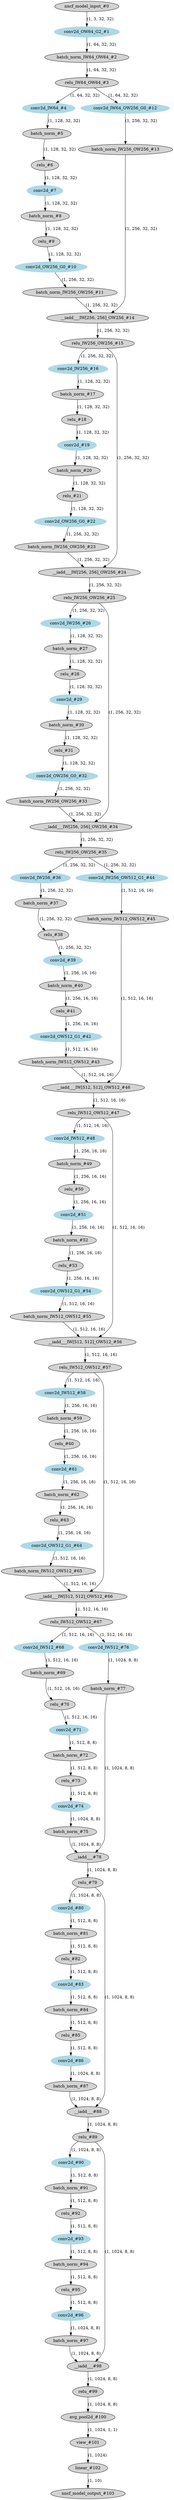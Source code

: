 strict digraph  {
"0 /nncf_model_input_0" [id=0, label="nncf_model_input_#0", style=filled, type=nncf_model_input];
"1 ResNeXt/NNCFConv2d[conv1]/conv2d_0" [color=lightblue, id=1, label="conv2d_OW64_G2_#1", style=filled, type=conv2d];
"2 ResNeXt/NNCFBatchNorm[bn1]/batch_norm_0" [id=2, label="batch_norm_IW64_OW64_#2", style=filled, type=batch_norm];
"3 ResNeXt/relu_0" [id=3, label="relu_IW64_OW64_#3", style=filled, type=relu];
"4 ResNeXt/Sequential[layer1]/Block[0]/NNCFConv2d[conv1]/conv2d_0" [color=lightblue, id=4, label="conv2d_IW64_#4", style=filled, type=conv2d];
"5 ResNeXt/Sequential[layer1]/Block[0]/NNCFBatchNorm[bn1]/batch_norm_0" [id=5, label="batch_norm_#5", style=filled, type=batch_norm];
"6 ResNeXt/Sequential[layer1]/Block[0]/relu_0" [id=6, label="relu_#6", style=filled, type=relu];
"7 ResNeXt/Sequential[layer1]/Block[0]/NNCFConv2d[conv2]/conv2d_0" [color=lightblue, id=7, label="conv2d_#7", style=filled, type=conv2d];
"8 ResNeXt/Sequential[layer1]/Block[0]/NNCFBatchNorm[bn2]/batch_norm_0" [id=8, label="batch_norm_#8", style=filled, type=batch_norm];
"9 ResNeXt/Sequential[layer1]/Block[0]/relu_1" [id=9, label="relu_#9", style=filled, type=relu];
"10 ResNeXt/Sequential[layer1]/Block[0]/NNCFConv2d[conv3]/conv2d_0" [color=lightblue, id=10, label="conv2d_OW256_G0_#10", style=filled, type=conv2d];
"11 ResNeXt/Sequential[layer1]/Block[0]/NNCFBatchNorm[bn3]/batch_norm_0" [id=11, label="batch_norm_IW256_OW256_#11", style=filled, type=batch_norm];
"12 ResNeXt/Sequential[layer1]/Block[0]/Sequential[shortcut]/NNCFConv2d[0]/conv2d_0" [color=lightblue, id=12, label="conv2d_IW64_OW256_G0_#12", style=filled, type=conv2d];
"13 ResNeXt/Sequential[layer1]/Block[0]/Sequential[shortcut]/NNCFBatchNorm[1]/batch_norm_0" [id=13, label="batch_norm_IW256_OW256_#13", style=filled, type=batch_norm];
"14 ResNeXt/Sequential[layer1]/Block[0]/__iadd___0" [id=14, label="__iadd___IW[256, 256]_OW256_#14", style=filled, type=__iadd__];
"15 ResNeXt/Sequential[layer1]/Block[0]/relu_2" [id=15, label="relu_IW256_OW256_#15", style=filled, type=relu];
"16 ResNeXt/Sequential[layer1]/Block[1]/NNCFConv2d[conv1]/conv2d_0" [color=lightblue, id=16, label="conv2d_IW256_#16", style=filled, type=conv2d];
"17 ResNeXt/Sequential[layer1]/Block[1]/NNCFBatchNorm[bn1]/batch_norm_0" [id=17, label="batch_norm_#17", style=filled, type=batch_norm];
"18 ResNeXt/Sequential[layer1]/Block[1]/relu_0" [id=18, label="relu_#18", style=filled, type=relu];
"19 ResNeXt/Sequential[layer1]/Block[1]/NNCFConv2d[conv2]/conv2d_0" [color=lightblue, id=19, label="conv2d_#19", style=filled, type=conv2d];
"20 ResNeXt/Sequential[layer1]/Block[1]/NNCFBatchNorm[bn2]/batch_norm_0" [id=20, label="batch_norm_#20", style=filled, type=batch_norm];
"21 ResNeXt/Sequential[layer1]/Block[1]/relu_1" [id=21, label="relu_#21", style=filled, type=relu];
"22 ResNeXt/Sequential[layer1]/Block[1]/NNCFConv2d[conv3]/conv2d_0" [color=lightblue, id=22, label="conv2d_OW256_G0_#22", style=filled, type=conv2d];
"23 ResNeXt/Sequential[layer1]/Block[1]/NNCFBatchNorm[bn3]/batch_norm_0" [id=23, label="batch_norm_IW256_OW256_#23", style=filled, type=batch_norm];
"24 ResNeXt/Sequential[layer1]/Block[1]/__iadd___0" [id=24, label="__iadd___IW[256, 256]_OW256_#24", style=filled, type=__iadd__];
"25 ResNeXt/Sequential[layer1]/Block[1]/relu_2" [id=25, label="relu_IW256_OW256_#25", style=filled, type=relu];
"26 ResNeXt/Sequential[layer1]/Block[2]/NNCFConv2d[conv1]/conv2d_0" [color=lightblue, id=26, label="conv2d_IW256_#26", style=filled, type=conv2d];
"27 ResNeXt/Sequential[layer1]/Block[2]/NNCFBatchNorm[bn1]/batch_norm_0" [id=27, label="batch_norm_#27", style=filled, type=batch_norm];
"28 ResNeXt/Sequential[layer1]/Block[2]/relu_0" [id=28, label="relu_#28", style=filled, type=relu];
"29 ResNeXt/Sequential[layer1]/Block[2]/NNCFConv2d[conv2]/conv2d_0" [color=lightblue, id=29, label="conv2d_#29", style=filled, type=conv2d];
"30 ResNeXt/Sequential[layer1]/Block[2]/NNCFBatchNorm[bn2]/batch_norm_0" [id=30, label="batch_norm_#30", style=filled, type=batch_norm];
"31 ResNeXt/Sequential[layer1]/Block[2]/relu_1" [id=31, label="relu_#31", style=filled, type=relu];
"32 ResNeXt/Sequential[layer1]/Block[2]/NNCFConv2d[conv3]/conv2d_0" [color=lightblue, id=32, label="conv2d_OW256_G0_#32", style=filled, type=conv2d];
"33 ResNeXt/Sequential[layer1]/Block[2]/NNCFBatchNorm[bn3]/batch_norm_0" [id=33, label="batch_norm_IW256_OW256_#33", style=filled, type=batch_norm];
"34 ResNeXt/Sequential[layer1]/Block[2]/__iadd___0" [id=34, label="__iadd___IW[256, 256]_OW256_#34", style=filled, type=__iadd__];
"35 ResNeXt/Sequential[layer1]/Block[2]/relu_2" [id=35, label="relu_IW256_OW256_#35", style=filled, type=relu];
"36 ResNeXt/Sequential[layer2]/Block[0]/NNCFConv2d[conv1]/conv2d_0" [color=lightblue, id=36, label="conv2d_IW256_#36", style=filled, type=conv2d];
"37 ResNeXt/Sequential[layer2]/Block[0]/NNCFBatchNorm[bn1]/batch_norm_0" [id=37, label="batch_norm_#37", style=filled, type=batch_norm];
"38 ResNeXt/Sequential[layer2]/Block[0]/relu_0" [id=38, label="relu_#38", style=filled, type=relu];
"39 ResNeXt/Sequential[layer2]/Block[0]/NNCFConv2d[conv2]/conv2d_0" [color=lightblue, id=39, label="conv2d_#39", style=filled, type=conv2d];
"40 ResNeXt/Sequential[layer2]/Block[0]/NNCFBatchNorm[bn2]/batch_norm_0" [id=40, label="batch_norm_#40", style=filled, type=batch_norm];
"41 ResNeXt/Sequential[layer2]/Block[0]/relu_1" [id=41, label="relu_#41", style=filled, type=relu];
"42 ResNeXt/Sequential[layer2]/Block[0]/NNCFConv2d[conv3]/conv2d_0" [color=lightblue, id=42, label="conv2d_OW512_G1_#42", style=filled, type=conv2d];
"43 ResNeXt/Sequential[layer2]/Block[0]/NNCFBatchNorm[bn3]/batch_norm_0" [id=43, label="batch_norm_IW512_OW512_#43", style=filled, type=batch_norm];
"44 ResNeXt/Sequential[layer2]/Block[0]/Sequential[shortcut]/NNCFConv2d[0]/conv2d_0" [color=lightblue, id=44, label="conv2d_IW256_OW512_G1_#44", style=filled, type=conv2d];
"45 ResNeXt/Sequential[layer2]/Block[0]/Sequential[shortcut]/NNCFBatchNorm[1]/batch_norm_0" [id=45, label="batch_norm_IW512_OW512_#45", style=filled, type=batch_norm];
"46 ResNeXt/Sequential[layer2]/Block[0]/__iadd___0" [id=46, label="__iadd___IW[512, 512]_OW512_#46", style=filled, type=__iadd__];
"47 ResNeXt/Sequential[layer2]/Block[0]/relu_2" [id=47, label="relu_IW512_OW512_#47", style=filled, type=relu];
"48 ResNeXt/Sequential[layer2]/Block[1]/NNCFConv2d[conv1]/conv2d_0" [color=lightblue, id=48, label="conv2d_IW512_#48", style=filled, type=conv2d];
"49 ResNeXt/Sequential[layer2]/Block[1]/NNCFBatchNorm[bn1]/batch_norm_0" [id=49, label="batch_norm_#49", style=filled, type=batch_norm];
"50 ResNeXt/Sequential[layer2]/Block[1]/relu_0" [id=50, label="relu_#50", style=filled, type=relu];
"51 ResNeXt/Sequential[layer2]/Block[1]/NNCFConv2d[conv2]/conv2d_0" [color=lightblue, id=51, label="conv2d_#51", style=filled, type=conv2d];
"52 ResNeXt/Sequential[layer2]/Block[1]/NNCFBatchNorm[bn2]/batch_norm_0" [id=52, label="batch_norm_#52", style=filled, type=batch_norm];
"53 ResNeXt/Sequential[layer2]/Block[1]/relu_1" [id=53, label="relu_#53", style=filled, type=relu];
"54 ResNeXt/Sequential[layer2]/Block[1]/NNCFConv2d[conv3]/conv2d_0" [color=lightblue, id=54, label="conv2d_OW512_G1_#54", style=filled, type=conv2d];
"55 ResNeXt/Sequential[layer2]/Block[1]/NNCFBatchNorm[bn3]/batch_norm_0" [id=55, label="batch_norm_IW512_OW512_#55", style=filled, type=batch_norm];
"56 ResNeXt/Sequential[layer2]/Block[1]/__iadd___0" [id=56, label="__iadd___IW[512, 512]_OW512_#56", style=filled, type=__iadd__];
"57 ResNeXt/Sequential[layer2]/Block[1]/relu_2" [id=57, label="relu_IW512_OW512_#57", style=filled, type=relu];
"58 ResNeXt/Sequential[layer2]/Block[2]/NNCFConv2d[conv1]/conv2d_0" [color=lightblue, id=58, label="conv2d_IW512_#58", style=filled, type=conv2d];
"59 ResNeXt/Sequential[layer2]/Block[2]/NNCFBatchNorm[bn1]/batch_norm_0" [id=59, label="batch_norm_#59", style=filled, type=batch_norm];
"60 ResNeXt/Sequential[layer2]/Block[2]/relu_0" [id=60, label="relu_#60", style=filled, type=relu];
"61 ResNeXt/Sequential[layer2]/Block[2]/NNCFConv2d[conv2]/conv2d_0" [color=lightblue, id=61, label="conv2d_#61", style=filled, type=conv2d];
"62 ResNeXt/Sequential[layer2]/Block[2]/NNCFBatchNorm[bn2]/batch_norm_0" [id=62, label="batch_norm_#62", style=filled, type=batch_norm];
"63 ResNeXt/Sequential[layer2]/Block[2]/relu_1" [id=63, label="relu_#63", style=filled, type=relu];
"64 ResNeXt/Sequential[layer2]/Block[2]/NNCFConv2d[conv3]/conv2d_0" [color=lightblue, id=64, label="conv2d_OW512_G1_#64", style=filled, type=conv2d];
"65 ResNeXt/Sequential[layer2]/Block[2]/NNCFBatchNorm[bn3]/batch_norm_0" [id=65, label="batch_norm_IW512_OW512_#65", style=filled, type=batch_norm];
"66 ResNeXt/Sequential[layer2]/Block[2]/__iadd___0" [id=66, label="__iadd___IW[512, 512]_OW512_#66", style=filled, type=__iadd__];
"67 ResNeXt/Sequential[layer2]/Block[2]/relu_2" [id=67, label="relu_IW512_OW512_#67", style=filled, type=relu];
"68 ResNeXt/Sequential[layer3]/Block[0]/NNCFConv2d[conv1]/conv2d_0" [color=lightblue, id=68, label="conv2d_IW512_#68", style=filled, type=conv2d];
"69 ResNeXt/Sequential[layer3]/Block[0]/NNCFBatchNorm[bn1]/batch_norm_0" [id=69, label="batch_norm_#69", style=filled, type=batch_norm];
"70 ResNeXt/Sequential[layer3]/Block[0]/relu_0" [id=70, label="relu_#70", style=filled, type=relu];
"71 ResNeXt/Sequential[layer3]/Block[0]/NNCFConv2d[conv2]/conv2d_0" [color=lightblue, id=71, label="conv2d_#71", style=filled, type=conv2d];
"72 ResNeXt/Sequential[layer3]/Block[0]/NNCFBatchNorm[bn2]/batch_norm_0" [id=72, label="batch_norm_#72", style=filled, type=batch_norm];
"73 ResNeXt/Sequential[layer3]/Block[0]/relu_1" [id=73, label="relu_#73", style=filled, type=relu];
"74 ResNeXt/Sequential[layer3]/Block[0]/NNCFConv2d[conv3]/conv2d_0" [color=lightblue, id=74, label="conv2d_#74", style=filled, type=conv2d];
"75 ResNeXt/Sequential[layer3]/Block[0]/NNCFBatchNorm[bn3]/batch_norm_0" [id=75, label="batch_norm_#75", style=filled, type=batch_norm];
"76 ResNeXt/Sequential[layer3]/Block[0]/Sequential[shortcut]/NNCFConv2d[0]/conv2d_0" [color=lightblue, id=76, label="conv2d_IW512_#76", style=filled, type=conv2d];
"77 ResNeXt/Sequential[layer3]/Block[0]/Sequential[shortcut]/NNCFBatchNorm[1]/batch_norm_0" [id=77, label="batch_norm_#77", style=filled, type=batch_norm];
"78 ResNeXt/Sequential[layer3]/Block[0]/__iadd___0" [id=78, label="__iadd___#78", style=filled, type=__iadd__];
"79 ResNeXt/Sequential[layer3]/Block[0]/relu_2" [id=79, label="relu_#79", style=filled, type=relu];
"80 ResNeXt/Sequential[layer3]/Block[1]/NNCFConv2d[conv1]/conv2d_0" [color=lightblue, id=80, label="conv2d_#80", style=filled, type=conv2d];
"81 ResNeXt/Sequential[layer3]/Block[1]/NNCFBatchNorm[bn1]/batch_norm_0" [id=81, label="batch_norm_#81", style=filled, type=batch_norm];
"82 ResNeXt/Sequential[layer3]/Block[1]/relu_0" [id=82, label="relu_#82", style=filled, type=relu];
"83 ResNeXt/Sequential[layer3]/Block[1]/NNCFConv2d[conv2]/conv2d_0" [color=lightblue, id=83, label="conv2d_#83", style=filled, type=conv2d];
"84 ResNeXt/Sequential[layer3]/Block[1]/NNCFBatchNorm[bn2]/batch_norm_0" [id=84, label="batch_norm_#84", style=filled, type=batch_norm];
"85 ResNeXt/Sequential[layer3]/Block[1]/relu_1" [id=85, label="relu_#85", style=filled, type=relu];
"86 ResNeXt/Sequential[layer3]/Block[1]/NNCFConv2d[conv3]/conv2d_0" [color=lightblue, id=86, label="conv2d_#86", style=filled, type=conv2d];
"87 ResNeXt/Sequential[layer3]/Block[1]/NNCFBatchNorm[bn3]/batch_norm_0" [id=87, label="batch_norm_#87", style=filled, type=batch_norm];
"88 ResNeXt/Sequential[layer3]/Block[1]/__iadd___0" [id=88, label="__iadd___#88", style=filled, type=__iadd__];
"89 ResNeXt/Sequential[layer3]/Block[1]/relu_2" [id=89, label="relu_#89", style=filled, type=relu];
"90 ResNeXt/Sequential[layer3]/Block[2]/NNCFConv2d[conv1]/conv2d_0" [color=lightblue, id=90, label="conv2d_#90", style=filled, type=conv2d];
"91 ResNeXt/Sequential[layer3]/Block[2]/NNCFBatchNorm[bn1]/batch_norm_0" [id=91, label="batch_norm_#91", style=filled, type=batch_norm];
"92 ResNeXt/Sequential[layer3]/Block[2]/relu_0" [id=92, label="relu_#92", style=filled, type=relu];
"93 ResNeXt/Sequential[layer3]/Block[2]/NNCFConv2d[conv2]/conv2d_0" [color=lightblue, id=93, label="conv2d_#93", style=filled, type=conv2d];
"94 ResNeXt/Sequential[layer3]/Block[2]/NNCFBatchNorm[bn2]/batch_norm_0" [id=94, label="batch_norm_#94", style=filled, type=batch_norm];
"95 ResNeXt/Sequential[layer3]/Block[2]/relu_1" [id=95, label="relu_#95", style=filled, type=relu];
"96 ResNeXt/Sequential[layer3]/Block[2]/NNCFConv2d[conv3]/conv2d_0" [color=lightblue, id=96, label="conv2d_#96", style=filled, type=conv2d];
"97 ResNeXt/Sequential[layer3]/Block[2]/NNCFBatchNorm[bn3]/batch_norm_0" [id=97, label="batch_norm_#97", style=filled, type=batch_norm];
"98 ResNeXt/Sequential[layer3]/Block[2]/__iadd___0" [id=98, label="__iadd___#98", style=filled, type=__iadd__];
"99 ResNeXt/Sequential[layer3]/Block[2]/relu_2" [id=99, label="relu_#99", style=filled, type=relu];
"100 ResNeXt/avg_pool2d_0" [id=100, label="avg_pool2d_#100", style=filled, type=avg_pool2d];
"101 ResNeXt/view_0" [id=101, label="view_#101", style=filled, type=view];
"102 ResNeXt/NNCFLinear[linear]/linear_0" [id=102, label="linear_#102", style=filled, type=linear];
"103 /nncf_model_output_0" [id=103, label="nncf_model_output_#103", style=filled, type=nncf_model_output];
"0 /nncf_model_input_0" -> "1 ResNeXt/NNCFConv2d[conv1]/conv2d_0"  [label="(1, 3, 32, 32)", style=solid];
"1 ResNeXt/NNCFConv2d[conv1]/conv2d_0" -> "2 ResNeXt/NNCFBatchNorm[bn1]/batch_norm_0"  [label="(1, 64, 32, 32)", style=solid];
"2 ResNeXt/NNCFBatchNorm[bn1]/batch_norm_0" -> "3 ResNeXt/relu_0"  [label="(1, 64, 32, 32)", style=solid];
"3 ResNeXt/relu_0" -> "4 ResNeXt/Sequential[layer1]/Block[0]/NNCFConv2d[conv1]/conv2d_0"  [label="(1, 64, 32, 32)", style=solid];
"4 ResNeXt/Sequential[layer1]/Block[0]/NNCFConv2d[conv1]/conv2d_0" -> "5 ResNeXt/Sequential[layer1]/Block[0]/NNCFBatchNorm[bn1]/batch_norm_0"  [label="(1, 128, 32, 32)", style=solid];
"5 ResNeXt/Sequential[layer1]/Block[0]/NNCFBatchNorm[bn1]/batch_norm_0" -> "6 ResNeXt/Sequential[layer1]/Block[0]/relu_0"  [label="(1, 128, 32, 32)", style=solid];
"6 ResNeXt/Sequential[layer1]/Block[0]/relu_0" -> "7 ResNeXt/Sequential[layer1]/Block[0]/NNCFConv2d[conv2]/conv2d_0"  [label="(1, 128, 32, 32)", style=solid];
"7 ResNeXt/Sequential[layer1]/Block[0]/NNCFConv2d[conv2]/conv2d_0" -> "8 ResNeXt/Sequential[layer1]/Block[0]/NNCFBatchNorm[bn2]/batch_norm_0"  [label="(1, 128, 32, 32)", style=solid];
"8 ResNeXt/Sequential[layer1]/Block[0]/NNCFBatchNorm[bn2]/batch_norm_0" -> "9 ResNeXt/Sequential[layer1]/Block[0]/relu_1"  [label="(1, 128, 32, 32)", style=solid];
"3 ResNeXt/relu_0" -> "12 ResNeXt/Sequential[layer1]/Block[0]/Sequential[shortcut]/NNCFConv2d[0]/conv2d_0"  [label="(1, 64, 32, 32)", style=solid];
"9 ResNeXt/Sequential[layer1]/Block[0]/relu_1" -> "10 ResNeXt/Sequential[layer1]/Block[0]/NNCFConv2d[conv3]/conv2d_0"  [label="(1, 128, 32, 32)", style=solid];
"10 ResNeXt/Sequential[layer1]/Block[0]/NNCFConv2d[conv3]/conv2d_0" -> "11 ResNeXt/Sequential[layer1]/Block[0]/NNCFBatchNorm[bn3]/batch_norm_0"  [label="(1, 256, 32, 32)", style=solid];
"11 ResNeXt/Sequential[layer1]/Block[0]/NNCFBatchNorm[bn3]/batch_norm_0" -> "14 ResNeXt/Sequential[layer1]/Block[0]/__iadd___0"  [label="(1, 256, 32, 32)", style=solid];
"12 ResNeXt/Sequential[layer1]/Block[0]/Sequential[shortcut]/NNCFConv2d[0]/conv2d_0" -> "13 ResNeXt/Sequential[layer1]/Block[0]/Sequential[shortcut]/NNCFBatchNorm[1]/batch_norm_0"  [label="(1, 256, 32, 32)", style=solid];
"13 ResNeXt/Sequential[layer1]/Block[0]/Sequential[shortcut]/NNCFBatchNorm[1]/batch_norm_0" -> "14 ResNeXt/Sequential[layer1]/Block[0]/__iadd___0"  [label="(1, 256, 32, 32)", style=solid];
"14 ResNeXt/Sequential[layer1]/Block[0]/__iadd___0" -> "15 ResNeXt/Sequential[layer1]/Block[0]/relu_2"  [label="(1, 256, 32, 32)", style=solid];
"15 ResNeXt/Sequential[layer1]/Block[0]/relu_2" -> "16 ResNeXt/Sequential[layer1]/Block[1]/NNCFConv2d[conv1]/conv2d_0"  [label="(1, 256, 32, 32)", style=solid];
"15 ResNeXt/Sequential[layer1]/Block[0]/relu_2" -> "24 ResNeXt/Sequential[layer1]/Block[1]/__iadd___0"  [label="(1, 256, 32, 32)", style=solid];
"16 ResNeXt/Sequential[layer1]/Block[1]/NNCFConv2d[conv1]/conv2d_0" -> "17 ResNeXt/Sequential[layer1]/Block[1]/NNCFBatchNorm[bn1]/batch_norm_0"  [label="(1, 128, 32, 32)", style=solid];
"17 ResNeXt/Sequential[layer1]/Block[1]/NNCFBatchNorm[bn1]/batch_norm_0" -> "18 ResNeXt/Sequential[layer1]/Block[1]/relu_0"  [label="(1, 128, 32, 32)", style=solid];
"18 ResNeXt/Sequential[layer1]/Block[1]/relu_0" -> "19 ResNeXt/Sequential[layer1]/Block[1]/NNCFConv2d[conv2]/conv2d_0"  [label="(1, 128, 32, 32)", style=solid];
"19 ResNeXt/Sequential[layer1]/Block[1]/NNCFConv2d[conv2]/conv2d_0" -> "20 ResNeXt/Sequential[layer1]/Block[1]/NNCFBatchNorm[bn2]/batch_norm_0"  [label="(1, 128, 32, 32)", style=solid];
"20 ResNeXt/Sequential[layer1]/Block[1]/NNCFBatchNorm[bn2]/batch_norm_0" -> "21 ResNeXt/Sequential[layer1]/Block[1]/relu_1"  [label="(1, 128, 32, 32)", style=solid];
"21 ResNeXt/Sequential[layer1]/Block[1]/relu_1" -> "22 ResNeXt/Sequential[layer1]/Block[1]/NNCFConv2d[conv3]/conv2d_0"  [label="(1, 128, 32, 32)", style=solid];
"22 ResNeXt/Sequential[layer1]/Block[1]/NNCFConv2d[conv3]/conv2d_0" -> "23 ResNeXt/Sequential[layer1]/Block[1]/NNCFBatchNorm[bn3]/batch_norm_0"  [label="(1, 256, 32, 32)", style=solid];
"23 ResNeXt/Sequential[layer1]/Block[1]/NNCFBatchNorm[bn3]/batch_norm_0" -> "24 ResNeXt/Sequential[layer1]/Block[1]/__iadd___0"  [label="(1, 256, 32, 32)", style=solid];
"24 ResNeXt/Sequential[layer1]/Block[1]/__iadd___0" -> "25 ResNeXt/Sequential[layer1]/Block[1]/relu_2"  [label="(1, 256, 32, 32)", style=solid];
"25 ResNeXt/Sequential[layer1]/Block[1]/relu_2" -> "26 ResNeXt/Sequential[layer1]/Block[2]/NNCFConv2d[conv1]/conv2d_0"  [label="(1, 256, 32, 32)", style=solid];
"25 ResNeXt/Sequential[layer1]/Block[1]/relu_2" -> "34 ResNeXt/Sequential[layer1]/Block[2]/__iadd___0"  [label="(1, 256, 32, 32)", style=solid];
"26 ResNeXt/Sequential[layer1]/Block[2]/NNCFConv2d[conv1]/conv2d_0" -> "27 ResNeXt/Sequential[layer1]/Block[2]/NNCFBatchNorm[bn1]/batch_norm_0"  [label="(1, 128, 32, 32)", style=solid];
"27 ResNeXt/Sequential[layer1]/Block[2]/NNCFBatchNorm[bn1]/batch_norm_0" -> "28 ResNeXt/Sequential[layer1]/Block[2]/relu_0"  [label="(1, 128, 32, 32)", style=solid];
"28 ResNeXt/Sequential[layer1]/Block[2]/relu_0" -> "29 ResNeXt/Sequential[layer1]/Block[2]/NNCFConv2d[conv2]/conv2d_0"  [label="(1, 128, 32, 32)", style=solid];
"29 ResNeXt/Sequential[layer1]/Block[2]/NNCFConv2d[conv2]/conv2d_0" -> "30 ResNeXt/Sequential[layer1]/Block[2]/NNCFBatchNorm[bn2]/batch_norm_0"  [label="(1, 128, 32, 32)", style=solid];
"30 ResNeXt/Sequential[layer1]/Block[2]/NNCFBatchNorm[bn2]/batch_norm_0" -> "31 ResNeXt/Sequential[layer1]/Block[2]/relu_1"  [label="(1, 128, 32, 32)", style=solid];
"31 ResNeXt/Sequential[layer1]/Block[2]/relu_1" -> "32 ResNeXt/Sequential[layer1]/Block[2]/NNCFConv2d[conv3]/conv2d_0"  [label="(1, 128, 32, 32)", style=solid];
"32 ResNeXt/Sequential[layer1]/Block[2]/NNCFConv2d[conv3]/conv2d_0" -> "33 ResNeXt/Sequential[layer1]/Block[2]/NNCFBatchNorm[bn3]/batch_norm_0"  [label="(1, 256, 32, 32)", style=solid];
"33 ResNeXt/Sequential[layer1]/Block[2]/NNCFBatchNorm[bn3]/batch_norm_0" -> "34 ResNeXt/Sequential[layer1]/Block[2]/__iadd___0"  [label="(1, 256, 32, 32)", style=solid];
"34 ResNeXt/Sequential[layer1]/Block[2]/__iadd___0" -> "35 ResNeXt/Sequential[layer1]/Block[2]/relu_2"  [label="(1, 256, 32, 32)", style=solid];
"35 ResNeXt/Sequential[layer1]/Block[2]/relu_2" -> "36 ResNeXt/Sequential[layer2]/Block[0]/NNCFConv2d[conv1]/conv2d_0"  [label="(1, 256, 32, 32)", style=solid];
"35 ResNeXt/Sequential[layer1]/Block[2]/relu_2" -> "44 ResNeXt/Sequential[layer2]/Block[0]/Sequential[shortcut]/NNCFConv2d[0]/conv2d_0"  [label="(1, 256, 32, 32)", style=solid];
"36 ResNeXt/Sequential[layer2]/Block[0]/NNCFConv2d[conv1]/conv2d_0" -> "37 ResNeXt/Sequential[layer2]/Block[0]/NNCFBatchNorm[bn1]/batch_norm_0"  [label="(1, 256, 32, 32)", style=solid];
"37 ResNeXt/Sequential[layer2]/Block[0]/NNCFBatchNorm[bn1]/batch_norm_0" -> "38 ResNeXt/Sequential[layer2]/Block[0]/relu_0"  [label="(1, 256, 32, 32)", style=solid];
"38 ResNeXt/Sequential[layer2]/Block[0]/relu_0" -> "39 ResNeXt/Sequential[layer2]/Block[0]/NNCFConv2d[conv2]/conv2d_0"  [label="(1, 256, 32, 32)", style=solid];
"39 ResNeXt/Sequential[layer2]/Block[0]/NNCFConv2d[conv2]/conv2d_0" -> "40 ResNeXt/Sequential[layer2]/Block[0]/NNCFBatchNorm[bn2]/batch_norm_0"  [label="(1, 256, 16, 16)", style=solid];
"40 ResNeXt/Sequential[layer2]/Block[0]/NNCFBatchNorm[bn2]/batch_norm_0" -> "41 ResNeXt/Sequential[layer2]/Block[0]/relu_1"  [label="(1, 256, 16, 16)", style=solid];
"41 ResNeXt/Sequential[layer2]/Block[0]/relu_1" -> "42 ResNeXt/Sequential[layer2]/Block[0]/NNCFConv2d[conv3]/conv2d_0"  [label="(1, 256, 16, 16)", style=solid];
"42 ResNeXt/Sequential[layer2]/Block[0]/NNCFConv2d[conv3]/conv2d_0" -> "43 ResNeXt/Sequential[layer2]/Block[0]/NNCFBatchNorm[bn3]/batch_norm_0"  [label="(1, 512, 16, 16)", style=solid];
"43 ResNeXt/Sequential[layer2]/Block[0]/NNCFBatchNorm[bn3]/batch_norm_0" -> "46 ResNeXt/Sequential[layer2]/Block[0]/__iadd___0"  [label="(1, 512, 16, 16)", style=solid];
"44 ResNeXt/Sequential[layer2]/Block[0]/Sequential[shortcut]/NNCFConv2d[0]/conv2d_0" -> "45 ResNeXt/Sequential[layer2]/Block[0]/Sequential[shortcut]/NNCFBatchNorm[1]/batch_norm_0"  [label="(1, 512, 16, 16)", style=solid];
"45 ResNeXt/Sequential[layer2]/Block[0]/Sequential[shortcut]/NNCFBatchNorm[1]/batch_norm_0" -> "46 ResNeXt/Sequential[layer2]/Block[0]/__iadd___0"  [label="(1, 512, 16, 16)", style=solid];
"46 ResNeXt/Sequential[layer2]/Block[0]/__iadd___0" -> "47 ResNeXt/Sequential[layer2]/Block[0]/relu_2"  [label="(1, 512, 16, 16)", style=solid];
"47 ResNeXt/Sequential[layer2]/Block[0]/relu_2" -> "48 ResNeXt/Sequential[layer2]/Block[1]/NNCFConv2d[conv1]/conv2d_0"  [label="(1, 512, 16, 16)", style=solid];
"47 ResNeXt/Sequential[layer2]/Block[0]/relu_2" -> "56 ResNeXt/Sequential[layer2]/Block[1]/__iadd___0"  [label="(1, 512, 16, 16)", style=solid];
"48 ResNeXt/Sequential[layer2]/Block[1]/NNCFConv2d[conv1]/conv2d_0" -> "49 ResNeXt/Sequential[layer2]/Block[1]/NNCFBatchNorm[bn1]/batch_norm_0"  [label="(1, 256, 16, 16)", style=solid];
"49 ResNeXt/Sequential[layer2]/Block[1]/NNCFBatchNorm[bn1]/batch_norm_0" -> "50 ResNeXt/Sequential[layer2]/Block[1]/relu_0"  [label="(1, 256, 16, 16)", style=solid];
"50 ResNeXt/Sequential[layer2]/Block[1]/relu_0" -> "51 ResNeXt/Sequential[layer2]/Block[1]/NNCFConv2d[conv2]/conv2d_0"  [label="(1, 256, 16, 16)", style=solid];
"51 ResNeXt/Sequential[layer2]/Block[1]/NNCFConv2d[conv2]/conv2d_0" -> "52 ResNeXt/Sequential[layer2]/Block[1]/NNCFBatchNorm[bn2]/batch_norm_0"  [label="(1, 256, 16, 16)", style=solid];
"52 ResNeXt/Sequential[layer2]/Block[1]/NNCFBatchNorm[bn2]/batch_norm_0" -> "53 ResNeXt/Sequential[layer2]/Block[1]/relu_1"  [label="(1, 256, 16, 16)", style=solid];
"53 ResNeXt/Sequential[layer2]/Block[1]/relu_1" -> "54 ResNeXt/Sequential[layer2]/Block[1]/NNCFConv2d[conv3]/conv2d_0"  [label="(1, 256, 16, 16)", style=solid];
"54 ResNeXt/Sequential[layer2]/Block[1]/NNCFConv2d[conv3]/conv2d_0" -> "55 ResNeXt/Sequential[layer2]/Block[1]/NNCFBatchNorm[bn3]/batch_norm_0"  [label="(1, 512, 16, 16)", style=solid];
"55 ResNeXt/Sequential[layer2]/Block[1]/NNCFBatchNorm[bn3]/batch_norm_0" -> "56 ResNeXt/Sequential[layer2]/Block[1]/__iadd___0"  [label="(1, 512, 16, 16)", style=solid];
"56 ResNeXt/Sequential[layer2]/Block[1]/__iadd___0" -> "57 ResNeXt/Sequential[layer2]/Block[1]/relu_2"  [label="(1, 512, 16, 16)", style=solid];
"57 ResNeXt/Sequential[layer2]/Block[1]/relu_2" -> "58 ResNeXt/Sequential[layer2]/Block[2]/NNCFConv2d[conv1]/conv2d_0"  [label="(1, 512, 16, 16)", style=solid];
"57 ResNeXt/Sequential[layer2]/Block[1]/relu_2" -> "66 ResNeXt/Sequential[layer2]/Block[2]/__iadd___0"  [label="(1, 512, 16, 16)", style=solid];
"58 ResNeXt/Sequential[layer2]/Block[2]/NNCFConv2d[conv1]/conv2d_0" -> "59 ResNeXt/Sequential[layer2]/Block[2]/NNCFBatchNorm[bn1]/batch_norm_0"  [label="(1, 256, 16, 16)", style=solid];
"59 ResNeXt/Sequential[layer2]/Block[2]/NNCFBatchNorm[bn1]/batch_norm_0" -> "60 ResNeXt/Sequential[layer2]/Block[2]/relu_0"  [label="(1, 256, 16, 16)", style=solid];
"60 ResNeXt/Sequential[layer2]/Block[2]/relu_0" -> "61 ResNeXt/Sequential[layer2]/Block[2]/NNCFConv2d[conv2]/conv2d_0"  [label="(1, 256, 16, 16)", style=solid];
"61 ResNeXt/Sequential[layer2]/Block[2]/NNCFConv2d[conv2]/conv2d_0" -> "62 ResNeXt/Sequential[layer2]/Block[2]/NNCFBatchNorm[bn2]/batch_norm_0"  [label="(1, 256, 16, 16)", style=solid];
"62 ResNeXt/Sequential[layer2]/Block[2]/NNCFBatchNorm[bn2]/batch_norm_0" -> "63 ResNeXt/Sequential[layer2]/Block[2]/relu_1"  [label="(1, 256, 16, 16)", style=solid];
"63 ResNeXt/Sequential[layer2]/Block[2]/relu_1" -> "64 ResNeXt/Sequential[layer2]/Block[2]/NNCFConv2d[conv3]/conv2d_0"  [label="(1, 256, 16, 16)", style=solid];
"64 ResNeXt/Sequential[layer2]/Block[2]/NNCFConv2d[conv3]/conv2d_0" -> "65 ResNeXt/Sequential[layer2]/Block[2]/NNCFBatchNorm[bn3]/batch_norm_0"  [label="(1, 512, 16, 16)", style=solid];
"65 ResNeXt/Sequential[layer2]/Block[2]/NNCFBatchNorm[bn3]/batch_norm_0" -> "66 ResNeXt/Sequential[layer2]/Block[2]/__iadd___0"  [label="(1, 512, 16, 16)", style=solid];
"66 ResNeXt/Sequential[layer2]/Block[2]/__iadd___0" -> "67 ResNeXt/Sequential[layer2]/Block[2]/relu_2"  [label="(1, 512, 16, 16)", style=solid];
"67 ResNeXt/Sequential[layer2]/Block[2]/relu_2" -> "68 ResNeXt/Sequential[layer3]/Block[0]/NNCFConv2d[conv1]/conv2d_0"  [label="(1, 512, 16, 16)", style=solid];
"67 ResNeXt/Sequential[layer2]/Block[2]/relu_2" -> "76 ResNeXt/Sequential[layer3]/Block[0]/Sequential[shortcut]/NNCFConv2d[0]/conv2d_0"  [label="(1, 512, 16, 16)", style=solid];
"68 ResNeXt/Sequential[layer3]/Block[0]/NNCFConv2d[conv1]/conv2d_0" -> "69 ResNeXt/Sequential[layer3]/Block[0]/NNCFBatchNorm[bn1]/batch_norm_0"  [label="(1, 512, 16, 16)", style=solid];
"69 ResNeXt/Sequential[layer3]/Block[0]/NNCFBatchNorm[bn1]/batch_norm_0" -> "70 ResNeXt/Sequential[layer3]/Block[0]/relu_0"  [label="(1, 512, 16, 16)", style=solid];
"70 ResNeXt/Sequential[layer3]/Block[0]/relu_0" -> "71 ResNeXt/Sequential[layer3]/Block[0]/NNCFConv2d[conv2]/conv2d_0"  [label="(1, 512, 16, 16)", style=solid];
"71 ResNeXt/Sequential[layer3]/Block[0]/NNCFConv2d[conv2]/conv2d_0" -> "72 ResNeXt/Sequential[layer3]/Block[0]/NNCFBatchNorm[bn2]/batch_norm_0"  [label="(1, 512, 8, 8)", style=solid];
"72 ResNeXt/Sequential[layer3]/Block[0]/NNCFBatchNorm[bn2]/batch_norm_0" -> "73 ResNeXt/Sequential[layer3]/Block[0]/relu_1"  [label="(1, 512, 8, 8)", style=solid];
"73 ResNeXt/Sequential[layer3]/Block[0]/relu_1" -> "74 ResNeXt/Sequential[layer3]/Block[0]/NNCFConv2d[conv3]/conv2d_0"  [label="(1, 512, 8, 8)", style=solid];
"74 ResNeXt/Sequential[layer3]/Block[0]/NNCFConv2d[conv3]/conv2d_0" -> "75 ResNeXt/Sequential[layer3]/Block[0]/NNCFBatchNorm[bn3]/batch_norm_0"  [label="(1, 1024, 8, 8)", style=solid];
"75 ResNeXt/Sequential[layer3]/Block[0]/NNCFBatchNorm[bn3]/batch_norm_0" -> "78 ResNeXt/Sequential[layer3]/Block[0]/__iadd___0"  [label="(1, 1024, 8, 8)", style=solid];
"76 ResNeXt/Sequential[layer3]/Block[0]/Sequential[shortcut]/NNCFConv2d[0]/conv2d_0" -> "77 ResNeXt/Sequential[layer3]/Block[0]/Sequential[shortcut]/NNCFBatchNorm[1]/batch_norm_0"  [label="(1, 1024, 8, 8)", style=solid];
"77 ResNeXt/Sequential[layer3]/Block[0]/Sequential[shortcut]/NNCFBatchNorm[1]/batch_norm_0" -> "78 ResNeXt/Sequential[layer3]/Block[0]/__iadd___0"  [label="(1, 1024, 8, 8)", style=solid];
"78 ResNeXt/Sequential[layer3]/Block[0]/__iadd___0" -> "79 ResNeXt/Sequential[layer3]/Block[0]/relu_2"  [label="(1, 1024, 8, 8)", style=solid];
"79 ResNeXt/Sequential[layer3]/Block[0]/relu_2" -> "80 ResNeXt/Sequential[layer3]/Block[1]/NNCFConv2d[conv1]/conv2d_0"  [label="(1, 1024, 8, 8)", style=solid];
"79 ResNeXt/Sequential[layer3]/Block[0]/relu_2" -> "88 ResNeXt/Sequential[layer3]/Block[1]/__iadd___0"  [label="(1, 1024, 8, 8)", style=solid];
"80 ResNeXt/Sequential[layer3]/Block[1]/NNCFConv2d[conv1]/conv2d_0" -> "81 ResNeXt/Sequential[layer3]/Block[1]/NNCFBatchNorm[bn1]/batch_norm_0"  [label="(1, 512, 8, 8)", style=solid];
"81 ResNeXt/Sequential[layer3]/Block[1]/NNCFBatchNorm[bn1]/batch_norm_0" -> "82 ResNeXt/Sequential[layer3]/Block[1]/relu_0"  [label="(1, 512, 8, 8)", style=solid];
"82 ResNeXt/Sequential[layer3]/Block[1]/relu_0" -> "83 ResNeXt/Sequential[layer3]/Block[1]/NNCFConv2d[conv2]/conv2d_0"  [label="(1, 512, 8, 8)", style=solid];
"83 ResNeXt/Sequential[layer3]/Block[1]/NNCFConv2d[conv2]/conv2d_0" -> "84 ResNeXt/Sequential[layer3]/Block[1]/NNCFBatchNorm[bn2]/batch_norm_0"  [label="(1, 512, 8, 8)", style=solid];
"84 ResNeXt/Sequential[layer3]/Block[1]/NNCFBatchNorm[bn2]/batch_norm_0" -> "85 ResNeXt/Sequential[layer3]/Block[1]/relu_1"  [label="(1, 512, 8, 8)", style=solid];
"85 ResNeXt/Sequential[layer3]/Block[1]/relu_1" -> "86 ResNeXt/Sequential[layer3]/Block[1]/NNCFConv2d[conv3]/conv2d_0"  [label="(1, 512, 8, 8)", style=solid];
"86 ResNeXt/Sequential[layer3]/Block[1]/NNCFConv2d[conv3]/conv2d_0" -> "87 ResNeXt/Sequential[layer3]/Block[1]/NNCFBatchNorm[bn3]/batch_norm_0"  [label="(1, 1024, 8, 8)", style=solid];
"87 ResNeXt/Sequential[layer3]/Block[1]/NNCFBatchNorm[bn3]/batch_norm_0" -> "88 ResNeXt/Sequential[layer3]/Block[1]/__iadd___0"  [label="(1, 1024, 8, 8)", style=solid];
"88 ResNeXt/Sequential[layer3]/Block[1]/__iadd___0" -> "89 ResNeXt/Sequential[layer3]/Block[1]/relu_2"  [label="(1, 1024, 8, 8)", style=solid];
"89 ResNeXt/Sequential[layer3]/Block[1]/relu_2" -> "90 ResNeXt/Sequential[layer3]/Block[2]/NNCFConv2d[conv1]/conv2d_0"  [label="(1, 1024, 8, 8)", style=solid];
"89 ResNeXt/Sequential[layer3]/Block[1]/relu_2" -> "98 ResNeXt/Sequential[layer3]/Block[2]/__iadd___0"  [label="(1, 1024, 8, 8)", style=solid];
"90 ResNeXt/Sequential[layer3]/Block[2]/NNCFConv2d[conv1]/conv2d_0" -> "91 ResNeXt/Sequential[layer3]/Block[2]/NNCFBatchNorm[bn1]/batch_norm_0"  [label="(1, 512, 8, 8)", style=solid];
"91 ResNeXt/Sequential[layer3]/Block[2]/NNCFBatchNorm[bn1]/batch_norm_0" -> "92 ResNeXt/Sequential[layer3]/Block[2]/relu_0"  [label="(1, 512, 8, 8)", style=solid];
"92 ResNeXt/Sequential[layer3]/Block[2]/relu_0" -> "93 ResNeXt/Sequential[layer3]/Block[2]/NNCFConv2d[conv2]/conv2d_0"  [label="(1, 512, 8, 8)", style=solid];
"93 ResNeXt/Sequential[layer3]/Block[2]/NNCFConv2d[conv2]/conv2d_0" -> "94 ResNeXt/Sequential[layer3]/Block[2]/NNCFBatchNorm[bn2]/batch_norm_0"  [label="(1, 512, 8, 8)", style=solid];
"94 ResNeXt/Sequential[layer3]/Block[2]/NNCFBatchNorm[bn2]/batch_norm_0" -> "95 ResNeXt/Sequential[layer3]/Block[2]/relu_1"  [label="(1, 512, 8, 8)", style=solid];
"95 ResNeXt/Sequential[layer3]/Block[2]/relu_1" -> "96 ResNeXt/Sequential[layer3]/Block[2]/NNCFConv2d[conv3]/conv2d_0"  [label="(1, 512, 8, 8)", style=solid];
"96 ResNeXt/Sequential[layer3]/Block[2]/NNCFConv2d[conv3]/conv2d_0" -> "97 ResNeXt/Sequential[layer3]/Block[2]/NNCFBatchNorm[bn3]/batch_norm_0"  [label="(1, 1024, 8, 8)", style=solid];
"97 ResNeXt/Sequential[layer3]/Block[2]/NNCFBatchNorm[bn3]/batch_norm_0" -> "98 ResNeXt/Sequential[layer3]/Block[2]/__iadd___0"  [label="(1, 1024, 8, 8)", style=solid];
"98 ResNeXt/Sequential[layer3]/Block[2]/__iadd___0" -> "99 ResNeXt/Sequential[layer3]/Block[2]/relu_2"  [label="(1, 1024, 8, 8)", style=solid];
"99 ResNeXt/Sequential[layer3]/Block[2]/relu_2" -> "100 ResNeXt/avg_pool2d_0"  [label="(1, 1024, 8, 8)", style=solid];
"100 ResNeXt/avg_pool2d_0" -> "101 ResNeXt/view_0"  [label="(1, 1024, 1, 1)", style=solid];
"101 ResNeXt/view_0" -> "102 ResNeXt/NNCFLinear[linear]/linear_0"  [label="(1, 1024)", style=solid];
"102 ResNeXt/NNCFLinear[linear]/linear_0" -> "103 /nncf_model_output_0"  [label="(1, 10)", style=solid];
}
